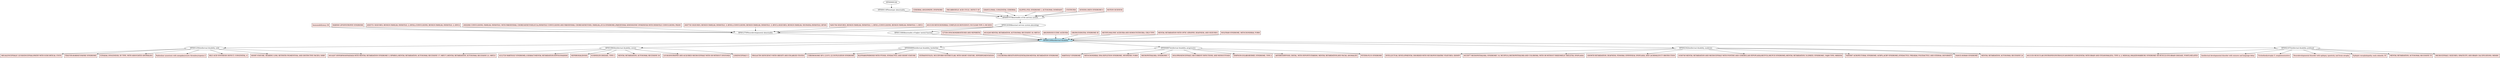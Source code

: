 digraph {
	"HP0012759Neurodevelopmental abnormality" -> "HP0001249Intellectual disability"
	"HP0011446Abnormality of higher mental function" -> "HP0001249Intellectual disability"
	"HP0012638Abnormal nervous system physiology" -> "HP0012759Neurodevelopmental abnormality"
	"HP0012638Abnormal nervous system physiology" -> "HP0011446Abnormality of higher mental function"
	"HP0000707Abnormality of the nervous system" -> "HP0012638Abnormal nervous system physiology"
	"HP0000118Phenotypic abnormality" -> "HP0000707Abnormality of the nervous system"
	HP0000001All -> "HP0000118Phenotypic abnormality"
	"127350 DYSCHONDROSTEOSIS AND NEPHRITIS" [fillcolor=mistyrose shape=box style=filled]
	"127350 DYSCHONDROSTEOSIS AND NEPHRITIS" -> "HP0001249Intellectual disability"
	"#614249 MENTAL RETARDATION, AUTOSOMAL RECESSIVE 18; MRT18" [fillcolor=mistyrose shape=box style=filled]
	"#614249 MENTAL RETARDATION, AUTOSOMAL RECESSIVE 18; MRT18" -> "HP0001249Intellectual disability"
	"ARGININOSUCCINIC ACIDURIA" [fillcolor=mistyrose shape=box style=filled]
	"ARGININOSUCCINIC ACIDURIA" -> "HP0001249Intellectual disability"
	"OROFACIODIGITAL SYNDROME III" [fillcolor=mistyrose shape=box style=filled]
	"OROFACIODIGITAL SYNDROME III" -> "HP0001249Intellectual disability"
	"METHYLMALONIC ACIDURIA AND HOMOCYSTINURIA, CBLD TYPE" [fillcolor=mistyrose shape=box style=filled]
	"METHYLMALONIC ACIDURIA AND HOMOCYSTINURIA, CBLD TYPE" -> "HP0001249Intellectual disability"
	"MENTAL RETARDATION WITH OPTIC ATROPHY, DEAFNESS, AND SEIZURES" [fillcolor=mistyrose shape=box style=filled]
	"MENTAL RETARDATION WITH OPTIC ATROPHY, DEAFNESS, AND SEIZURES" -> "HP0001249Intellectual disability"
	"WOLFRAM SYNDROME, MITOCHONDRIAL FORM" [fillcolor=mistyrose shape=box style=filled]
	"WOLFRAM SYNDROME, MITOCHONDRIAL FORM" -> "HP0001249Intellectual disability"
	"Immunodeficiency 38" [fillcolor=mistyrose shape=box style=filled]
	"Immunodeficiency 38" -> "HP0012759Neurodevelopmental abnormality"
	"MARFAN LIPODYSTROPHY SYNDROME" [fillcolor=mistyrose shape=box style=filled]
	"MARFAN LIPODYSTROPHY SYNDROME" -> "HP0012759Neurodevelopmental abnormality"
	"#605751 SEIZURES, BENIGN FAMILIAL INFANTILE, 2; BFIS2;;CONVULSIONS, BENIGN FAMILIAL INFANTILE, 2; BFIC2" [fillcolor=mistyrose shape=box style=filled]
	"#605751 SEIZURES, BENIGN FAMILIAL INFANTILE, 2; BFIS2;;CONVULSIONS, BENIGN FAMILIAL INFANTILE, 2; BFIC2" -> "HP0012759Neurodevelopmental abnormality"
	"#602066 CONVULSIONS, FAMILIAL INFANTILE, WITH PAROXYSMAL CHOREOATHETOSIS;ICCA;;INFANTILE CONVULSIONS AND PAROXYSMAL CHOREOATHETOSIS, FAMILIAL;;ICCA SYNDROME;;PAROXYSMAL KINESIGENIC DYSKINESIA WITH INFANTILE CONVULSIONS; PKD/IC" [fillcolor=mistyrose shape=box style=filled]
	"#602066 CONVULSIONS, FAMILIAL INFANTILE, WITH PAROXYSMAL CHOREOATHETOSIS;ICCA;;INFANTILE CONVULSIONS AND PAROXYSMAL CHOREOATHETOSIS, FAMILIAL;;ICCA SYNDROME;;PAROXYSMAL KINESIGENIC DYSKINESIA WITH INFANTILE CONVULSIONS; PKD/IC" -> "HP0012759Neurodevelopmental abnormality"
	"#607745 SEIZURES, BENIGN FAMILIAL INFANTILE, 3; BFIS3;;CONVULSIONS, BENIGN FAMILIAL INFANTILE, 3; BFIC3;;SEIZURES, BENIGN FAMILIAL NEONATAL-INFANTILE; BFNIS" [fillcolor=mistyrose shape=box style=filled]
	"#607745 SEIZURES, BENIGN FAMILIAL INFANTILE, 3; BFIS3;;CONVULSIONS, BENIGN FAMILIAL INFANTILE, 3; BFIC3;;SEIZURES, BENIGN FAMILIAL NEONATAL-INFANTILE; BFNIS" -> "HP0012759Neurodevelopmental abnormality"
	"\%601764 SEIZURES, BENIGN FAMILIAL INFANTILE, 1; BFIS1;;CONVULSIONS, BENIGN FAMILIAL INFANTILE, 1; BFIC1" [fillcolor=mistyrose shape=box style=filled]
	"\%601764 SEIZURES, BENIGN FAMILIAL INFANTILE, 1; BFIS1;;CONVULSIONS, BENIGN FAMILIAL INFANTILE, 1; BFIC1" -> "HP0012759Neurodevelopmental abnormality"
	"#615158 MITOCHONDRIAL COMPLEX III DEFICIENCY, NUCLEAR TYPE 3; MC3DN3" [fillcolor=mistyrose shape=box style=filled]
	"#615158 MITOCHONDRIAL COMPLEX III DEFICIENCY, NUCLEAR TYPE 3; MC3DN3" -> "HP0012759Neurodevelopmental abnormality"
	"CEREBRAL ANGIOPATHY, DYSPHORIC" [fillcolor=mistyrose shape=box style=filled]
	"CEREBRAL ANGIOPATHY, DYSPHORIC" -> "HP0000707Abnormality of the nervous system"
	"TRICARBOXYLIC ACID CYCLE, DEFECT OF" [fillcolor=mistyrose shape=box style=filled]
	"TRICARBOXYLIC ACID CYCLE, DEFECT OF" -> "HP0000707Abnormality of the nervous system"
	"GRANULOMAS, CONGENITAL CEREBRAL" [fillcolor=mistyrose shape=box style=filled]
	"GRANULOMAS, CONGENITAL CEREBRAL" -> "HP0000707Abnormality of the nervous system"
	"KLIPPEL-FEIL SYNDROME 1, AUTOSOMAL DOMINANT" [fillcolor=mistyrose shape=box style=filled]
	"KLIPPEL-FEIL SYNDROME 1, AUTOSOMAL DOMINANT" -> "HP0000707Abnormality of the nervous system"
	CYSTINURIA [fillcolor=mistyrose shape=box style=filled]
	CYSTINURIA -> "HP0000707Abnormality of the nervous system"
	"SENIOR-LOKEN SYNDROME 6" [fillcolor=mistyrose shape=box style=filled]
	"SENIOR-LOKEN SYNDROME 6" -> "HP0000707Abnormality of the nervous system"
	"MOTION SICKNESS" [fillcolor=mistyrose shape=box style=filled]
	"MOTION SICKNESS" -> "HP0000707Abnormality of the nervous system"
	"HP0001249Intellectual disability" [fillcolor=lightblue2 shape=ellipse style=filled]
	"HP0001249Intellectual disability" -> "HP0010864Intellectual disability, severe"
	"HP0001249Intellectual disability" -> "HP0006889Intellectual disability, borderline"
	"HP0001249Intellectual disability" -> "HP0006887Intellectual disability, progressive"
	"HP0001249Intellectual disability" -> "HP0002342Intellectual disability, moderate"
	"HP0001249Intellectual disability" -> "HP0002187Intellectual disability, profound"
	"HP0001249Intellectual disability" -> "HP0001256Intellectual disability, mild"
	"MEGALENCEPHALIC LEUKOENCEPHALOPATHY WITH SUBCORTICAL CYSTS" [fillcolor=mistyrose shape=box style=filled]
	"HP0001256Intellectual disability, mild" -> "MEGALENCEPHALIC LEUKOENCEPHALOPATHY WITH SUBCORTICAL CYSTS"
	"THAUVIN-ROBINET-FAIVRE SYNDROME" [fillcolor=mistyrose shape=box style=filled]
	"HP0001256Intellectual disability, mild" -> "THAUVIN-ROBINET-FAIVRE SYNDROME"
	"#614207 HYPERPHOSPHATASIA WITH MENTAL RETARDATION SYNDROME 3; HPMRS3;;MENTAL RETARDATION, AUTOSOMAL RECESSIVE 17; MRT17;;MENTAL RETARDATION, AUTOSOMAL RECESSIVE 21; MRT21" [fillcolor=mistyrose shape=box style=filled]
	"HP0001256Intellectual disability, mild" -> "#614207 HYPERPHOSPHATASIA WITH MENTAL RETARDATION SYNDROME 3; HPMRS3;;MENTAL RETARDATION, AUTOSOMAL RECESSIVE 17; MRT17;;MENTAL RETARDATION, AUTOSOMAL RECESSIVE 21; MRT21"
	"GONADAL DYSGENESIS, XY TYPE, WITH ASSOCIATED ANOMALIES" [fillcolor=mistyrose shape=box style=filled]
	"HP0001256Intellectual disability, mild" -> "GONADAL DYSGENESIS, XY TYPE, WITH ASSOCIATED ANOMALIES"
	"Radioulnar synostosis with amegakaryocytic thrombocytopenia 2" [fillcolor=mistyrose shape=box style=filled]
	"HP0001256Intellectual disability, mild" -> "Radioulnar synostosis with amegakaryocytic thrombocytopenia 2"
	"BILE ACID SYNTHESIS DEFECT, CONGENITAL, 6" [fillcolor=mistyrose shape=box style=filled]
	"HP0001256Intellectual disability, mild" -> "BILE ACID SYNTHESIS DEFECT, CONGENITAL, 6"
	"SHORT STATURE, HEARING LOSS, RETINITIS PIGMENTOSA, AND DISTINCTIVE FACIES; SHRF" [fillcolor=mistyrose shape=box style=filled]
	"HP0001256Intellectual disability, mild" -> "SHORT STATURE, HEARING LOSS, RETINITIS PIGMENTOSA, AND DISTINCTIVE FACIES; SHRF"
	"#613150 MUSCULAR DYSTROPHY-DYSTROGLYCANOPATHY (CONGENITAL WITH BRAIN AND EYEANOMALIES), TYPE A, 2; MDDGA2;;WALKER-WARBURG SYNDROME OR MUSCLE-EYE-BRAIN DISEASE, POMT2-RELATED" [fillcolor=mistyrose shape=box style=filled]
	"HP0002187Intellectual disability, profound" -> "#613150 MUSCULAR DYSTROPHY-DYSTROGLYCANOPATHY (CONGENITAL WITH BRAIN AND EYEANOMALIES), TYPE A, 2; MDDGA2;;WALKER-WARBURG SYNDROME OR MUSCLE-EYE-BRAIN DISEASE, POMT2-RELATED"
	"Intellectual developmental disorder with seizures and language delay" [fillcolor=mistyrose shape=box style=filled]
	"HP0002187Intellectual disability, profound" -> "Intellectual developmental disorder with seizures and language delay"
	"Trichothiodystrophy 5, nonphotosensitive" [fillcolor=mistyrose shape=box style=filled]
	"HP0002187Intellectual disability, profound" -> "Trichothiodystrophy 5, nonphotosensitive"
	"Neurodevelopmental disorder with epilepsy, spasticity, and brain atrophy" [fillcolor=mistyrose shape=box style=filled]
	"HP0002187Intellectual disability, profound" -> "Neurodevelopmental disorder with epilepsy, spasticity, and brain atrophy"
	"Epileptic encephalopathy, early infantile, 81" [fillcolor=mistyrose shape=box style=filled]
	"HP0002187Intellectual disability, profound" -> "Epileptic encephalopathy, early infantile, 81"
	"MENTAL RETARDATION, AUTOSOMAL RECESSIVE 55" [fillcolor=mistyrose shape=box style=filled]
	"HP0002187Intellectual disability, profound" -> "MENTAL RETARDATION, AUTOSOMAL RECESSIVE 55"
	"MICROCEPHALY, SEIZURES, SPASTICITY, AND BRAIN CALCIFICATIONS; MISSBC" [fillcolor=mistyrose shape=box style=filled]
	"HP0002187Intellectual disability, profound" -> "MICROCEPHALY, SEIZURES, SPASTICITY, AND BRAIN CALCIFICATIONS; MISSBC"
	"INTELLECTUAL DEVELOPMENTAL DISORDER WITH NEUROPSYCHIATRIC FEATURES; IDDNPF" [fillcolor=mistyrose shape=box style=filled]
	"HP0002342Intellectual disability, moderate" -> "INTELLECTUAL DEVELOPMENTAL DISORDER WITH NEUROPSYCHIATRIC FEATURES; IDDNPF"
	"#615877 MICROPHTHALMIA, SYNDROMIC 14; MCOPS14;;MICROPHTHALMIA AND COLOBOMA, WITH OR WITHOUT RHIZOMELIC SKELETAL DYSPLASIA" [fillcolor=mistyrose shape=box style=filled]
	"HP0002342Intellectual disability, moderate" -> "#615877 MICROPHTHALMIA, SYNDROMIC 14; MCOPS14;;MICROPHTHALMIA AND COLOBOMA, WITH OR WITHOUT RHIZOMELIC SKELETAL DYSPLASIA"
	"GROWTH RETARDATION, DEAFNESS, FEMORAL EPIPHYSEAL DYSPLASIA, AND LACRIMALDUCT OBSTRUCTION" [fillcolor=mistyrose shape=box style=filled]
	"HP0002342Intellectual disability, moderate" -> "GROWTH RETARDATION, DEAFNESS, FEMORAL EPIPHYSEAL DYSPLASIA, AND LACRIMALDUCT OBSTRUCTION"
	"#300749 MENTAL RETARDATION AND MICROCEPHALY WITH PONTINE AND CEREBELLAR HYPOPLASIA;MICPCH;;MICPCH SYNDROME;;MENTAL RETARDATION, X-LINKED, SYNDROMIC, NAJM TYPE; MRXSNA" [fillcolor=mistyrose shape=box style=filled]
	"HP0002342Intellectual disability, moderate" -> "#300749 MENTAL RETARDATION AND MICROCEPHALY WITH PONTINE AND CEREBELLAR HYPOPLASIA;MICPCH;;MICPCH SYNDROME;;MENTAL RETARDATION, X-LINKED, SYNDROMIC, NAJM TYPE; MRXSNA"
	"\%605967 ACROPECTORAL SYNDROME; ACRPS;;ACRP SYNDROME;;SYNDACTYLY, PREAXIAL POLYDACTYLY, AND STERNAL DEFORMITY" [fillcolor=mistyrose shape=box style=filled]
	"HP0002342Intellectual disability, moderate" -> "\%605967 ACROPECTORAL SYNDROME; ACRPS;;ACRP SYNDROME;;SYNDACTYLY, PREAXIAL POLYDACTYLY, AND STERNAL DEFORMITY"
	"NANCE-HORAN SYNDROME" [fillcolor=mistyrose shape=box style=filled]
	"HP0002342Intellectual disability, moderate" -> "NANCE-HORAN SYNDROME"
	"MENTAL RETARDATION, AUTOSOMAL RECESSIVE 24" [fillcolor=mistyrose shape=box style=filled]
	"HP0002342Intellectual disability, moderate" -> "MENTAL RETARDATION, AUTOSOMAL RECESSIVE 24"
	"MARTSOLF SYNDROME" [fillcolor=mistyrose shape=box style=filled]
	"HP0006887Intellectual disability, progressive" -> "MARTSOLF SYNDROME"
	"MITOCHONDRIAL DNA DEPLETION SYNDROME, MYOPATHIC FORM" [fillcolor=mistyrose shape=box style=filled]
	"HP0006887Intellectual disability, progressive" -> "MITOCHONDRIAL DNA DEPLETION SYNDROME, MYOPATHIC FORM"
	"MICROPHTHALMIA, SYNDROMIC 7" [fillcolor=mistyrose shape=box style=filled]
	"HP0006887Intellectual disability, progressive" -> "MICROPHTHALMIA, SYNDROMIC 7"
	"HOLOPROSENCEPHALY, RECURRENT INFECTIONS, AND MONOCYTOSIS" [fillcolor=mistyrose shape=box style=filled]
	"HP0006887Intellectual disability, progressive" -> "HOLOPROSENCEPHALY, RECURRENT INFECTIONS, AND MONOCYTOSIS"
	"SIMPSON-GOLABI-BEHMEL SYNDROME, TYPE 2" [fillcolor=mistyrose shape=box style=filled]
	"HP0006887Intellectual disability, progressive" -> "SIMPSON-GOLABI-BEHMEL SYNDROME, TYPE 2"
	"ARTHROGRYPOSIS, DISTAL, WITH HYPOPITUITARISM, MENTAL RETARDATION,AND FACIAL ANOMALIES" [fillcolor=mistyrose shape=box style=filled]
	"HP0006887Intellectual disability, progressive" -> "ARTHROGRYPOSIS, DISTAL, WITH HYPOPITUITARISM, MENTAL RETARDATION,AND FACIAL ANOMALIES"
	"PETERS-PLUS SYNDROME" [fillcolor=mistyrose shape=box style=filled]
	"HP0006887Intellectual disability, progressive" -> "PETERS-PLUS SYNDROME"
	"PROLACTIN DEFICIENCY WITH OBESITY AND ENLARGED TESTES" [fillcolor=mistyrose shape=box style=filled]
	"HP0006889Intellectual disability, borderline" -> "PROLACTIN DEFICIENCY WITH OBESITY AND ENLARGED TESTES"
	"CHROMOSOME XP11.23-P11.22 DUPLICATION SYNDROME" [fillcolor=mistyrose shape=box style=filled]
	"HP0006889Intellectual disability, borderline" -> "CHROMOSOME XP11.23-P11.22 DUPLICATION SYNDROME"
	"BLEPHAROPHIMOSIS WITH PTOSIS, SYNDACTYLY, AND SHORT STATURE" [fillcolor=mistyrose shape=box style=filled]
	"HP0006889Intellectual disability, borderline" -> "BLEPHAROPHIMOSIS WITH PTOSIS, SYNDACTYLY, AND SHORT STATURE"
	"EXTRASYSTOLES, MULTIFORM VENTRICULAR, WITH SHORT STATURE, HYPERPIGMENTATION" [fillcolor=mistyrose shape=box style=filled]
	"HP0006889Intellectual disability, borderline" -> "EXTRASYSTOLES, MULTIFORM VENTRICULAR, WITH SHORT STATURE, HYPERPIGMENTATION"
	"COLOBOMA-OBESITY-HYPOGENITALISM-MENTAL RETARDATION SYNDROME" [fillcolor=mistyrose shape=box style=filled]
	"HP0006889Intellectual disability, borderline" -> "COLOBOMA-OBESITY-HYPOGENITALISM-MENTAL RETARDATION SYNDROME"
	"#212720 MARTSOLF SYNDROME;;CATARACT-MENTAL RETARDATION-HYPOGONADISM" [fillcolor=mistyrose shape=box style=filled]
	"HP0010864Intellectual disability, severe" -> "#212720 MARTSOLF SYNDROME;;CATARACT-MENTAL RETARDATION-HYPOGONADISM"
	"#614207 HYPERPHOSPHATASIA WITH MENTAL RETARDATION SYNDROME 3; HPMRS3;;MENTAL RETARDATION, AUTOSOMAL RECESSIVE 17; MRT17;;MENTAL RETARDATION, AUTOSOMAL RECESSIVE 21; MRT21" [fillcolor=mistyrose shape=box style=filled]
	"HP0010864Intellectual disability, severe" -> "#614207 HYPERPHOSPHATASIA WITH MENTAL RETARDATION SYNDROME 3; HPMRS3;;MENTAL RETARDATION, AUTOSOMAL RECESSIVE 17; MRT17;;MENTAL RETARDATION, AUTOSOMAL RECESSIVE 21; MRT21"
	NEPHROSIALIDOSIS [fillcolor=mistyrose shape=box style=filled]
	"HP0010864Intellectual disability, severe" -> NEPHROSIALIDOSIS
	"SCHINDLER DISEASE, TYPE I" [fillcolor=mistyrose shape=box style=filled]
	"HP0010864Intellectual disability, severe" -> "SCHINDLER DISEASE, TYPE I"
	"MENTAL RETARDATION, AUTOSOMAL RECESSIVE 30" [fillcolor=mistyrose shape=box style=filled]
	"HP0010864Intellectual disability, severe" -> "MENTAL RETARDATION, AUTOSOMAL RECESSIVE 30"
	"LEUKODYSTROPHY AND ACQUIRED MICROCEPHALY WITH OR WITHOUT DYSTONIA" [fillcolor=mistyrose shape=box style=filled]
	"HP0010864Intellectual disability, severe" -> "LEUKODYSTROPHY AND ACQUIRED MICROCEPHALY WITH OR WITHOUT DYSTONIA"
	"LISSENCEPHALY 3" [fillcolor=mistyrose shape=box style=filled]
	"HP0010864Intellectual disability, severe" -> "LISSENCEPHALY 3"
}
